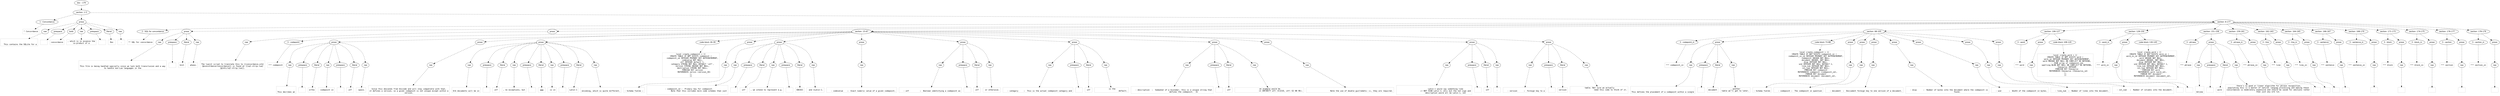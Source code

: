 digraph lpegNode {

node [fontname=Helvetica]
edge [style=dashed]

doc_0 [label="doc - 179"]


doc_0 -> { section_1}
{rank=same; section_1}

section_1 [label="section: 1-5"]


// END RANK doc_0

section_1 -> { header_2 prose_3 section_4}
{rank=same; header_2 prose_3 section_4}

header_2 [label="1 : Concordance"]

prose_3 [label="prose"]

section_4 [label="section: 6-177"]


// END RANK section_1

header_2 -> leaf_5
leaf_5  [color=Gray,shape=rectangle,fontname=Inconsolata,label="* Concordance"]
// END RANK header_2

prose_3 -> { raw_6 prespace_7 bold_8 raw_9 prespace_10 literal_11 raw_12}
{rank=same; raw_6 prespace_7 bold_8 raw_9 prespace_10 literal_11 raw_12}

raw_6 [label="raw"]

prespace_7 [label="prespace"]

bold_8 [label="bold"]

raw_9 [label="raw"]

prespace_10 [label="prespace"]

literal_11 [label="literal"]

raw_12 [label="raw"]


// END RANK prose_3

raw_6 -> leaf_13
leaf_13  [color=Gray,shape=rectangle,fontname=Inconsolata,label="

  This contains the SQLite for a"]
// END RANK raw_6

prespace_7 -> leaf_14
leaf_14  [color=Gray,shape=rectangle,fontname=Inconsolata,label=" "]
// END RANK prespace_7

bold_8 -> leaf_15
leaf_15  [color=Gray,shape=rectangle,fontname=Inconsolata,label="concordance"]
// END RANK bold_8

raw_9 -> leaf_16
leaf_16  [color=Gray,shape=rectangle,fontname=Inconsolata,label=", which is in essence the
co-product of a"]
// END RANK raw_9

prespace_10 -> leaf_17
leaf_17  [color=Gray,shape=rectangle,fontname=Inconsolata,label=" "]
// END RANK prespace_10

literal_11 -> leaf_18
leaf_18  [color=Gray,shape=rectangle,fontname=Inconsolata,label="Doc"]
// END RANK literal_11

raw_12 -> leaf_19
leaf_19  [color=Gray,shape=rectangle,fontname=Inconsolata,label=".
"]
// END RANK raw_12

section_4 -> { header_20 prose_21 prose_22 section_23 section_24 section_25 section_26 section_27 section_28 section_29 section_30 section_31 section_32 section_33 section_34 section_35 section_36}
{rank=same; header_20 prose_21 prose_22 section_23 section_24 section_25 section_26 section_27 section_28 section_29 section_30 section_31 section_32 section_33 section_34 section_35 section_36}

header_20 [label="2 : SQL for concordance"]

prose_21 [label="prose"]

prose_22 [label="prose"]

section_23 [label="section: 15-67"]

section_24 [label="section: 68-105"]

section_25 [label="section: 106-127"]

section_26 [label="section: 128-150"]

section_27 [label="section: 151-158"]

section_28 [label="section: 159-161"]

section_29 [label="section: 162-163"]

section_30 [label="section: 164-165"]

section_31 [label="section: 166-167"]

section_32 [label="section: 168-170"]

section_33 [label="section: 171-173"]

section_34 [label="section: 174-175"]

section_35 [label="section: 176-177"]

section_36 [label="section: 178-179"]


// END RANK section_4

header_20 -> leaf_37
leaf_37  [color=Gray,shape=rectangle,fontname=Inconsolata,label="** SQL for concordance"]
// END RANK header_20

prose_21 -> { raw_38 prespace_39 literal_40 raw_41}
{rank=same; raw_38 prespace_39 literal_40 raw_41}

raw_38 [label="raw"]

prespace_39 [label="prespace"]

literal_40 [label="literal"]

raw_41 [label="raw"]


// END RANK prose_21

raw_38 -> leaf_42
leaf_42  [color=Gray,shape=rectangle,fontname=Inconsolata,label="

This file is being handled specially since we lack both transclusion and a way
to handle non-Lua languages in the"]
// END RANK raw_38

prespace_39 -> leaf_43
leaf_43  [color=Gray,shape=rectangle,fontname=Inconsolata,label=" "]
// END RANK prespace_39

literal_40 -> leaf_44
leaf_44  [color=Gray,shape=rectangle,fontname=Inconsolata,label="knit"]
// END RANK literal_40

raw_41 -> leaf_45
leaf_45  [color=Gray,shape=rectangle,fontname=Inconsolata,label=" phase.
"]
// END RANK raw_41

prose_22 -> { raw_46}
{rank=same; raw_46}

raw_46 [label="raw"]


// END RANK prose_22

raw_46 -> leaf_47
leaf_47  [color=Gray,shape=rectangle,fontname=Inconsolata,label="
The luajit script to translate this to [[concordance.orb]
[@concordance/concordance]] is found at [[sql-strip.lua]
[@/etc/sql-strip.lua]].
"]
// END RANK raw_46

section_23 -> { header_48 prose_49 prose_50 prose_51 codeblock_52 prose_53 prose_54 prose_55 prose_56 prose_57 prose_58 prose_59 prose_60 prose_61}
{rank=same; header_48 prose_49 prose_50 prose_51 codeblock_52 prose_53 prose_54 prose_55 prose_56 prose_57 prose_58 prose_59 prose_60 prose_61}

header_48 [label="3 : codepoint"]

prose_49 [label="prose"]

prose_50 [label="prose"]

prose_51 [label="prose"]

codeblock_52 [label="code block 26-39"]

prose_53 [label="prose"]

prose_54 [label="prose"]

prose_55 [label="prose"]

prose_56 [label="prose"]

prose_57 [label="prose"]

prose_58 [label="prose"]

prose_59 [label="prose"]

prose_60 [label="prose"]

prose_61 [label="prose"]


// END RANK section_23

header_48 -> leaf_62
leaf_62  [color=Gray,shape=rectangle,fontname=Inconsolata,label="*** codepoint"]
// END RANK header_48

prose_49 -> { raw_63 prespace_64 literal_65 raw_66 prespace_67 literal_68 raw_69}
{rank=same; raw_63 prespace_64 literal_65 raw_66 prespace_67 literal_68 raw_69}

raw_63 [label="raw"]

prespace_64 [label="prespace"]

literal_65 [label="literal"]

raw_66 [label="raw"]

prespace_67 [label="prespace"]

literal_68 [label="literal"]

raw_69 [label="raw"]


// END RANK prose_49

raw_63 -> leaf_70
leaf_70  [color=Gray,shape=rectangle,fontname=Inconsolata,label="

This decribes an"]
// END RANK raw_63

prespace_64 -> leaf_71
leaf_71  [color=Gray,shape=rectangle,fontname=Inconsolata,label=" "]
// END RANK prespace_64

literal_65 -> leaf_72
leaf_72  [color=Gray,shape=rectangle,fontname=Inconsolata,label="ortho"]
// END RANK literal_65

raw_66 -> leaf_73
leaf_73  [color=Gray,shape=rectangle,fontname=Inconsolata,label=" codepoint in"]
// END RANK raw_66

prespace_67 -> leaf_74
leaf_74  [color=Gray,shape=rectangle,fontname=Inconsolata,label=" "]
// END RANK prespace_67

literal_68 -> leaf_75
leaf_75  [color=Gray,shape=rectangle,fontname=Inconsolata,label="utf"]
// END RANK literal_68

raw_69 -> leaf_76
leaf_76  [color=Gray,shape=rectangle,fontname=Inconsolata,label=" space.
"]
// END RANK raw_69

prose_50 -> { raw_77}
{rank=same; raw_77}

raw_77 [label="raw"]


// END RANK prose_50

raw_77 -> leaf_78
leaf_78  [color=Gray,shape=rectangle,fontname=Inconsolata,label="
Since this descends from Unicode and will stay compatible with that,
it defines a version, so a given codepoint is not unique except within a
version.
"]
// END RANK raw_77

prose_51 -> { raw_79 prespace_80 literal_81 raw_82 prespace_83 literal_84 raw_85 prespace_86 literal_87 raw_88}
{rank=same; raw_79 prespace_80 literal_81 raw_82 prespace_83 literal_84 raw_85 prespace_86 literal_87 raw_88}

raw_79 [label="raw"]

prespace_80 [label="prespace"]

literal_81 [label="literal"]

raw_82 [label="raw"]

prespace_83 [label="prespace"]

literal_84 [label="literal"]

raw_85 [label="raw"]

prespace_86 [label="prespace"]

literal_87 [label="literal"]

raw_88 [label="raw"]


// END RANK prose_51

raw_79 -> leaf_89
leaf_89  [color=Gray,shape=rectangle,fontname=Inconsolata,label="
Orb documents will be in"]
// END RANK raw_79

prespace_80 -> leaf_90
leaf_90  [color=Gray,shape=rectangle,fontname=Inconsolata,label=" "]
// END RANK prespace_80

literal_81 -> leaf_91
leaf_91  [color=Gray,shape=rectangle,fontname=Inconsolata,label="utf"]
// END RANK literal_81

raw_82 -> leaf_92
leaf_92  [color=Gray,shape=rectangle,fontname=Inconsolata,label=", no exceptions, but"]
// END RANK raw_82

prespace_83 -> leaf_93
leaf_93  [color=Gray,shape=rectangle,fontname=Inconsolata,label=" "]
// END RANK prespace_83

literal_84 -> leaf_94
leaf_94  [color=Gray,shape=rectangle,fontname=Inconsolata,label="ggg"]
// END RANK literal_84

raw_85 -> leaf_95
leaf_95  [color=Gray,shape=rectangle,fontname=Inconsolata,label=" is in"]
// END RANK raw_85

prespace_86 -> leaf_96
leaf_96  [color=Gray,shape=rectangle,fontname=Inconsolata,label=" "]
// END RANK prespace_86

literal_87 -> leaf_97
leaf_97  [color=Gray,shape=rectangle,fontname=Inconsolata,label="Latin-1"]
// END RANK literal_87

raw_88 -> leaf_98
leaf_98  [color=Gray,shape=rectangle,fontname=Inconsolata,label="
encoding, which is quite different.
"]
// END RANK raw_88

codeblock_52 -> leaf_99
leaf_99  [color=Gray,shape=rectangle,fontname=Inconsolata,label="local create_codepoint = [[
CREATE TABLE IF NOT EXISTS codepoint (
   codepoint_id INTEGER PRIMARY KEY AUTOINCREMENT,
   codevalue NOT NULL,
   utf INTEGER default 1,
   category STRING NOT NULL DEFAULT 'utf',
   version STRING UNIQUE NOT NULL,
   destription STRING NOT NULL,
   FOREIGN KEY version
      REFERENCES versin (version_ID)
);
]]"]
// END RANK codeblock_52

prose_53 -> { raw_100}
{rank=same; raw_100}

raw_100 [label="raw"]


// END RANK prose_53

raw_100 -> leaf_101
leaf_101  [color=Gray,shape=rectangle,fontname=Inconsolata,label="
- Schema fields :
"]
// END RANK raw_100

prose_54 -> { raw_102 prespace_103 literal_104 raw_105 prespace_106 literal_107 raw_108}
{rank=same; raw_102 prespace_103 literal_104 raw_105 prespace_106 literal_107 raw_108}

raw_102 [label="raw"]

prespace_103 [label="prespace"]

literal_104 [label="literal"]

raw_105 [label="raw"]

prespace_106 [label="prespace"]

literal_107 [label="literal"]

raw_108 [label="raw"]


// END RANK prose_54

raw_102 -> leaf_109
leaf_109  [color=Gray,shape=rectangle,fontname=Inconsolata,label="
   - codepoint_id :  Primary key for codepoint.
                     Note that this includes more code schemes than just
                    "]
// END RANK raw_102

prespace_103 -> leaf_110
leaf_110  [color=Gray,shape=rectangle,fontname=Inconsolata,label=" "]
// END RANK prespace_103

literal_104 -> leaf_111
leaf_111  [color=Gray,shape=rectangle,fontname=Inconsolata,label="utf"]
// END RANK literal_104

raw_105 -> leaf_112
leaf_112  [color=Gray,shape=rectangle,fontname=Inconsolata,label=", we intend to represent e.g."]
// END RANK raw_105

prespace_106 -> leaf_113
leaf_113  [color=Gray,shape=rectangle,fontname=Inconsolata,label=" "]
// END RANK prespace_106

literal_107 -> leaf_114
leaf_114  [color=Gray,shape=rectangle,fontname=Inconsolata,label="EBCDIC"]
// END RANK literal_107

raw_108 -> leaf_115
leaf_115  [color=Gray,shape=rectangle,fontname=Inconsolata,label=" and =Latin-1.
"]
// END RANK raw_108

prose_55 -> { raw_116}
{rank=same; raw_116}

raw_116 [label="raw"]


// END RANK prose_55

raw_116 -> leaf_117
leaf_117  [color=Gray,shape=rectangle,fontname=Inconsolata,label="
   - codevalue    :  Exact numeric value of a given codepoint.
"]
// END RANK raw_116

prose_56 -> { raw_118 prespace_119 literal_120 raw_121}
{rank=same; raw_118 prespace_119 literal_120 raw_121}

raw_118 [label="raw"]

prespace_119 [label="prespace"]

literal_120 [label="literal"]

raw_121 [label="raw"]


// END RANK prose_56

raw_118 -> leaf_122
leaf_122  [color=Gray,shape=rectangle,fontname=Inconsolata,label="
   - utf          :  Boolean identifying a codepoint as"]
// END RANK raw_118

prespace_119 -> leaf_123
leaf_123  [color=Gray,shape=rectangle,fontname=Inconsolata,label=" "]
// END RANK prespace_119

literal_120 -> leaf_124
leaf_124  [color=Gray,shape=rectangle,fontname=Inconsolata,label="utf"]
// END RANK literal_120

raw_121 -> leaf_125
leaf_125  [color=Gray,shape=rectangle,fontname=Inconsolata,label=" or otherwise.
"]
// END RANK raw_121

prose_57 -> { raw_126 prespace_127 literal_128 raw_129}
{rank=same; raw_126 prespace_127 literal_128 raw_129}

raw_126 [label="raw"]

prespace_127 [label="prespace"]

literal_128 [label="literal"]

raw_129 [label="raw"]


// END RANK prose_57

raw_126 -> leaf_130
leaf_130  [color=Gray,shape=rectangle,fontname=Inconsolata,label="
   - category     :  This is the actual codepoint category and"]
// END RANK raw_126

prespace_127 -> leaf_131
leaf_131  [color=Gray,shape=rectangle,fontname=Inconsolata,label=" "]
// END RANK prespace_127

literal_128 -> leaf_132
leaf_132  [color=Gray,shape=rectangle,fontname=Inconsolata,label="utf"]
// END RANK literal_128

raw_129 -> leaf_133
leaf_133  [color=Gray,shape=rectangle,fontname=Inconsolata,label=" is the
                     default.
"]
// END RANK raw_129

prose_58 -> { raw_134 prespace_135 literal_136 raw_137}
{rank=same; raw_134 prespace_135 literal_136 raw_137}

raw_134 [label="raw"]

prespace_135 [label="prespace"]

literal_136 [label="literal"]

raw_137 [label="raw"]


// END RANK prose_58

raw_134 -> leaf_138
leaf_138  [color=Gray,shape=rectangle,fontname=Inconsolata,label="
   - description  :  Somewhat of a misnomer, this is a unique string that
                     defines the codepoint.  In"]
// END RANK raw_134

prespace_135 -> leaf_139
leaf_139  [color=Gray,shape=rectangle,fontname=Inconsolata,label=" "]
// END RANK prespace_135

literal_136 -> leaf_140
leaf_140  [color=Gray,shape=rectangle,fontname=Inconsolata,label="utf"]
// END RANK literal_136

raw_137 -> leaf_141
leaf_141  [color=Gray,shape=rectangle,fontname=Inconsolata,label=" an example would be
                     «∞ INFINITY utf: U+221E, utf: E2 88 9E».
"]
// END RANK raw_137

prose_59 -> { raw_142}
{rank=same; raw_142}

raw_142 [label="raw"]


// END RANK prose_59

raw_142 -> leaf_143
leaf_143  [color=Gray,shape=rectangle,fontname=Inconsolata,label="
                     Note the use of double guillemets: «», they are required.
"]
// END RANK raw_142

prose_60 -> { raw_144 prespace_145 literal_146 raw_147}
{rank=same; raw_144 prespace_145 literal_146 raw_147}

raw_144 [label="raw"]

prespace_145 [label="prespace"]

literal_146 [label="literal"]

raw_147 [label="raw"]


// END RANK prose_60

raw_144 -> leaf_148
leaf_148  [color=Gray,shape=rectangle,fontname=Inconsolata,label="
                     Latin-1 would say something like
                     «¬ NOT SIGN Latin-1: etc» but the not sign and
                     description would all be Latin-1, not"]
// END RANK raw_144

prespace_145 -> leaf_149
leaf_149  [color=Gray,shape=rectangle,fontname=Inconsolata,label=" "]
// END RANK prespace_145

literal_146 -> leaf_150
leaf_150  [color=Gray,shape=rectangle,fontname=Inconsolata,label="utf"]
// END RANK literal_146

raw_147 -> leaf_151
leaf_151  [color=Gray,shape=rectangle,fontname=Inconsolata,label=".
"]
// END RANK raw_147

prose_61 -> { raw_152 prespace_153 literal_154 raw_155}
{rank=same; raw_152 prespace_153 literal_154 raw_155}

raw_152 [label="raw"]

prespace_153 [label="prespace"]

literal_154 [label="literal"]

raw_155 [label="raw"]


// END RANK prose_61

raw_152 -> leaf_156
leaf_156  [color=Gray,shape=rectangle,fontname=Inconsolata,label="
   - version      :  Foreign key to a"]
// END RANK raw_152

prespace_153 -> leaf_157
leaf_157  [color=Gray,shape=rectangle,fontname=Inconsolata,label=" "]
// END RANK prespace_153

literal_154 -> leaf_158
leaf_158  [color=Gray,shape=rectangle,fontname=Inconsolata,label="version"]
// END RANK literal_154

raw_155 -> leaf_159
leaf_159  [color=Gray,shape=rectangle,fontname=Inconsolata,label=" table. Not sure we actually
                     need this come to think of it.

"]
// END RANK raw_155

section_24 -> { header_160 prose_161 codeblock_162 prose_163 prose_164 prose_165 prose_166 prose_167 prose_168 prose_169}
{rank=same; header_160 prose_161 codeblock_162 prose_163 prose_164 prose_165 prose_166 prose_167 prose_168 prose_169}

header_160 [label="3 : codepoint_in"]

prose_161 [label="prose"]

codeblock_162 [label="code block 73-88"]

prose_163 [label="prose"]

prose_164 [label="prose"]

prose_165 [label="prose"]

prose_166 [label="prose"]

prose_167 [label="prose"]

prose_168 [label="prose"]

prose_169 [label="prose"]


// END RANK section_24

header_160 -> leaf_170
leaf_170  [color=Gray,shape=rectangle,fontname=Inconsolata,label="*** codepoint_in"]
// END RANK header_160

prose_161 -> { raw_171 prespace_172 literal_173 raw_174}
{rank=same; raw_171 prespace_172 literal_173 raw_174}

raw_171 [label="raw"]

prespace_172 [label="prespace"]

literal_173 [label="literal"]

raw_174 [label="raw"]


// END RANK prose_161

raw_171 -> leaf_175
leaf_175  [color=Gray,shape=rectangle,fontname=Inconsolata,label="

This defines the placement of a codepoint within a single"]
// END RANK raw_171

prespace_172 -> leaf_176
leaf_176  [color=Gray,shape=rectangle,fontname=Inconsolata,label=" "]
// END RANK prespace_172

literal_173 -> leaf_177
leaf_177  [color=Gray,shape=rectangle,fontname=Inconsolata,label="document"]
// END RANK literal_173

raw_174 -> leaf_178
leaf_178  [color=Gray,shape=rectangle,fontname=Inconsolata,label=", another
table we'll get to later.
"]
// END RANK raw_174

codeblock_162 -> leaf_179
leaf_179  [color=Gray,shape=rectangle,fontname=Inconsolata,label="local create_codepoint = [[
CREATE TABLE IF NOT EXISTS codepoint_in (
   codepoint_in_id INTEGER PRIMARY KEY AUTOINCREMENT,
   codepoint UNIQUE NOT NULL,
   document UNIQUE, NOT NULL,
   disp INTEGER NOT NULL,
   wid INTEGER NOT NULL DEFAULT 1,
   line_num INTEGER NOT NULL,
   col_num INTEGER NOT NULL,
   FOREIGN KEY codepoint
      REFERENCES codepoint (codepoint_id),
   FOREGN KEY document
      REFERENCES document (document_id),
]]"]
// END RANK codeblock_162

prose_163 -> { raw_180}
{rank=same; raw_180}

raw_180 [label="raw"]


// END RANK prose_163

raw_180 -> leaf_181
leaf_181  [color=Gray,shape=rectangle,fontname=Inconsolata,label="
- Schema fields
"]
// END RANK raw_180

prose_164 -> { raw_182}
{rank=same; raw_182}

raw_182 [label="raw"]


// END RANK prose_164

raw_182 -> leaf_183
leaf_183  [color=Gray,shape=rectangle,fontname=Inconsolata,label="
   - codepoint :  The codepoint in question
"]
// END RANK raw_182

prose_165 -> { raw_184}
{rank=same; raw_184}

raw_184 [label="raw"]


// END RANK prose_165

raw_184 -> leaf_185
leaf_185  [color=Gray,shape=rectangle,fontname=Inconsolata,label="
   - document  :  Doccument foreign key to one version of a document.
"]
// END RANK raw_184

prose_166 -> { raw_186}
{rank=same; raw_186}

raw_186 [label="raw"]


// END RANK prose_166

raw_186 -> leaf_187
leaf_187  [color=Gray,shape=rectangle,fontname=Inconsolata,label="
   - disp      :  Number of bytes into the document where the codepoint is
                  found.
"]
// END RANK raw_186

prose_167 -> { raw_188}
{rank=same; raw_188}

raw_188 [label="raw"]


// END RANK prose_167

raw_188 -> leaf_189
leaf_189  [color=Gray,shape=rectangle,fontname=Inconsolata,label="
   - wid       :  Width of the codepoint in bytes.
"]
// END RANK raw_188

prose_168 -> { raw_190}
{rank=same; raw_190}

raw_190 [label="raw"]


// END RANK prose_168

raw_190 -> leaf_191
leaf_191  [color=Gray,shape=rectangle,fontname=Inconsolata,label="
   - line_num  :  Number of lines into the document.
"]
// END RANK raw_190

prose_169 -> { raw_192}
{rank=same; raw_192}

raw_192 [label="raw"]


// END RANK prose_169

raw_192 -> leaf_193
leaf_193  [color=Gray,shape=rectangle,fontname=Inconsolata,label="
   - col_num   :  Number of columns into the document.

"]
// END RANK raw_192

section_25 -> { header_194 prose_195 codeblock_196}
{rank=same; header_194 prose_195 codeblock_196}

header_194 [label="3 : word"]

prose_195 [label="prose"]

codeblock_196 [label="code block 108-120"]


// END RANK section_25

header_194 -> leaf_197
leaf_197  [color=Gray,shape=rectangle,fontname=Inconsolata,label="*** word"]
// END RANK header_194

prose_195 -> { raw_198}
{rank=same; raw_198}

raw_198 [label="raw"]


// END RANK prose_195

raw_198 -> leaf_199
leaf_199  [color=Gray,shape=rectangle,fontname=Inconsolata,label="
"]
// END RANK raw_198

codeblock_196 -> leaf_200
leaf_200  [color=Gray,shape=rectangle,fontname=Inconsolata,label="local create_word = [[
CREATE TABLE IF NOT EXISTS word (
   word_id INTEGER PRIMARY KEY AUTOINCREMENT,
   word UNIQUE NOT NULL ON CONFLICT DO NOTHING,
   -- JSON array of codepoint_ids
   spelling BLOB NOT NULL ON CONFLICT DO NOTHING,
   thesaurus INTEGER
   FOREIGN KEY thesaurus
      REFERENCES thesaurus (thesaurus_id)
);
]]"]
// END RANK codeblock_196

section_26 -> { header_201 prose_202 codeblock_203}
{rank=same; header_201 prose_202 codeblock_203}

header_201 [label="3 : word_in"]

prose_202 [label="prose"]

codeblock_203 [label="code block 130-145"]


// END RANK section_26

header_201 -> leaf_204
leaf_204  [color=Gray,shape=rectangle,fontname=Inconsolata,label="*** word_in"]
// END RANK header_201

prose_202 -> { raw_205}
{rank=same; raw_205}

raw_205 [label="raw"]


// END RANK prose_202

raw_205 -> leaf_206
leaf_206  [color=Gray,shape=rectangle,fontname=Inconsolata,label="
"]
// END RANK raw_205

codeblock_203 -> leaf_207
leaf_207  [color=Gray,shape=rectangle,fontname=Inconsolata,label="local create_word = [[
CREATE TABLE IF NOT EXISTS word_in (
   word_in_id INTEGER PRIMARY KEY AUTOINCREMENT,
   word UNIQUE NOT NULL,
   document UNIQUE, NOT NULL,
   disp INTEGER NOT NULL,
   wid INTEGER NOT NULL DEFAULT 1,
   line_num INTEGER NOT NULL,
   col_num INTEGER NOT NULL,
   FOREIGN KEY word
      REFERENCES word (word_id),
   FOREGN KEY document
      REFERENCES document (document_id),
]]"]
// END RANK codeblock_203

section_27 -> { header_208 prose_209}
{rank=same; header_208 prose_209}

header_208 [label="3 : phrase"]

prose_209 [label="prose"]


// END RANK section_27

header_208 -> leaf_210
leaf_210  [color=Gray,shape=rectangle,fontname=Inconsolata,label="*** phrase"]
// END RANK header_208

prose_209 -> { raw_211 prespace_212 literal_213 raw_214}
{rank=same; raw_211 prespace_212 literal_213 raw_214}

raw_211 [label="raw"]

prespace_212 [label="prespace"]

literal_213 [label="literal"]

raw_214 [label="raw"]


// END RANK prose_209

raw_211 -> leaf_215
leaf_215  [color=Gray,shape=rectangle,fontname=Inconsolata,label="

Unlike"]
// END RANK raw_211

prespace_212 -> leaf_216
leaf_216  [color=Gray,shape=rectangle,fontname=Inconsolata,label=" "]
// END RANK prespace_212

literal_213 -> leaf_217
leaf_217  [color=Gray,shape=rectangle,fontname=Inconsolata,label="word"]
// END RANK literal_213

raw_214 -> leaf_218
leaf_218  [color=Gray,shape=rectangle,fontname=Inconsolata,label=" there's no good or linear algorithm for phrase recognition,
populating this is a matter of natural languag processing and making these
concordances is moderately expensive and should be saved for editions rather
than just any orb run.

"]
// END RANK raw_214

section_28 -> { header_219 prose_220}
{rank=same; header_219 prose_220}

header_219 [label="3 : phrase_in"]

prose_220 [label="prose"]


// END RANK section_28

header_219 -> leaf_221
leaf_221  [color=Gray,shape=rectangle,fontname=Inconsolata,label="*** phrase_in"]
// END RANK header_219

prose_220 -> { raw_222}
{rank=same; raw_222}

raw_222 [label="raw"]


// END RANK prose_220

raw_222 -> leaf_223
leaf_223  [color=Gray,shape=rectangle,fontname=Inconsolata,label="

"]
// END RANK raw_222

section_29 -> { header_224 prose_225}
{rank=same; header_224 prose_225}

header_224 [label="3 : line"]

prose_225 [label="prose"]


// END RANK section_29

header_224 -> leaf_226
leaf_226  [color=Gray,shape=rectangle,fontname=Inconsolata,label="*** line"]
// END RANK header_224

prose_225 -> { raw_227}
{rank=same; raw_227}

raw_227 [label="raw"]


// END RANK prose_225

raw_227 -> leaf_228
leaf_228  [color=Gray,shape=rectangle,fontname=Inconsolata,label="
"]
// END RANK raw_227

section_30 -> { header_229 prose_230}
{rank=same; header_229 prose_230}

header_229 [label="3 : line_in"]

prose_230 [label="prose"]


// END RANK section_30

header_229 -> leaf_231
leaf_231  [color=Gray,shape=rectangle,fontname=Inconsolata,label="*** line_in"]
// END RANK header_229

prose_230 -> { raw_232}
{rank=same; raw_232}

raw_232 [label="raw"]


// END RANK prose_230

raw_232 -> leaf_233
leaf_233  [color=Gray,shape=rectangle,fontname=Inconsolata,label="
"]
// END RANK raw_232

section_31 -> { header_234 prose_235}
{rank=same; header_234 prose_235}

header_234 [label="3 : sentence"]

prose_235 [label="prose"]


// END RANK section_31

header_234 -> leaf_236
leaf_236  [color=Gray,shape=rectangle,fontname=Inconsolata,label="*** sentence"]
// END RANK header_234

prose_235 -> { raw_237}
{rank=same; raw_237}

raw_237 [label="raw"]


// END RANK prose_235

raw_237 -> leaf_238
leaf_238  [color=Gray,shape=rectangle,fontname=Inconsolata,label="
"]
// END RANK raw_237

section_32 -> { header_239 prose_240}
{rank=same; header_239 prose_240}

header_239 [label="3 : sentence_in"]

prose_240 [label="prose"]


// END RANK section_32

header_239 -> leaf_241
leaf_241  [color=Gray,shape=rectangle,fontname=Inconsolata,label="*** sentence_in"]
// END RANK header_239

prose_240 -> { raw_242}
{rank=same; raw_242}

raw_242 [label="raw"]


// END RANK prose_240

raw_242 -> leaf_243
leaf_243  [color=Gray,shape=rectangle,fontname=Inconsolata,label="

"]
// END RANK raw_242

section_33 -> { header_244 prose_245}
{rank=same; header_244 prose_245}

header_244 [label="3 : block"]

prose_245 [label="prose"]


// END RANK section_33

header_244 -> leaf_246
leaf_246  [color=Gray,shape=rectangle,fontname=Inconsolata,label="*** block"]
// END RANK header_244

prose_245 -> { raw_247}
{rank=same; raw_247}

raw_247 [label="raw"]


// END RANK prose_245

raw_247 -> leaf_248
leaf_248  [color=Gray,shape=rectangle,fontname=Inconsolata,label="

"]
// END RANK raw_247

section_34 -> { header_249 prose_250}
{rank=same; header_249 prose_250}

header_249 [label="3 : block_in"]

prose_250 [label="prose"]


// END RANK section_34

header_249 -> leaf_251
leaf_251  [color=Gray,shape=rectangle,fontname=Inconsolata,label="*** block_in"]
// END RANK header_249

prose_250 -> { raw_252}
{rank=same; raw_252}

raw_252 [label="raw"]


// END RANK prose_250

raw_252 -> leaf_253
leaf_253  [color=Gray,shape=rectangle,fontname=Inconsolata,label="
"]
// END RANK raw_252

section_35 -> { header_254 prose_255}
{rank=same; header_254 prose_255}

header_254 [label="3 : section"]

prose_255 [label="prose"]


// END RANK section_35

header_254 -> leaf_256
leaf_256  [color=Gray,shape=rectangle,fontname=Inconsolata,label="*** section"]
// END RANK header_254

prose_255 -> { raw_257}
{rank=same; raw_257}

raw_257 [label="raw"]


// END RANK prose_255

raw_257 -> leaf_258
leaf_258  [color=Gray,shape=rectangle,fontname=Inconsolata,label="
"]
// END RANK raw_257

section_36 -> { header_259 prose_260}
{rank=same; header_259 prose_260}

header_259 [label="3 : section_in"]

prose_260 [label="prose"]


// END RANK section_36

header_259 -> leaf_261
leaf_261  [color=Gray,shape=rectangle,fontname=Inconsolata,label="*** section_in"]
// END RANK header_259

prose_260 -> { raw_262}
{rank=same; raw_262}

raw_262 [label="raw"]


// END RANK prose_260

raw_262 -> leaf_263
leaf_263  [color=Gray,shape=rectangle,fontname=Inconsolata,label="
"]
// END RANK raw_262


}
